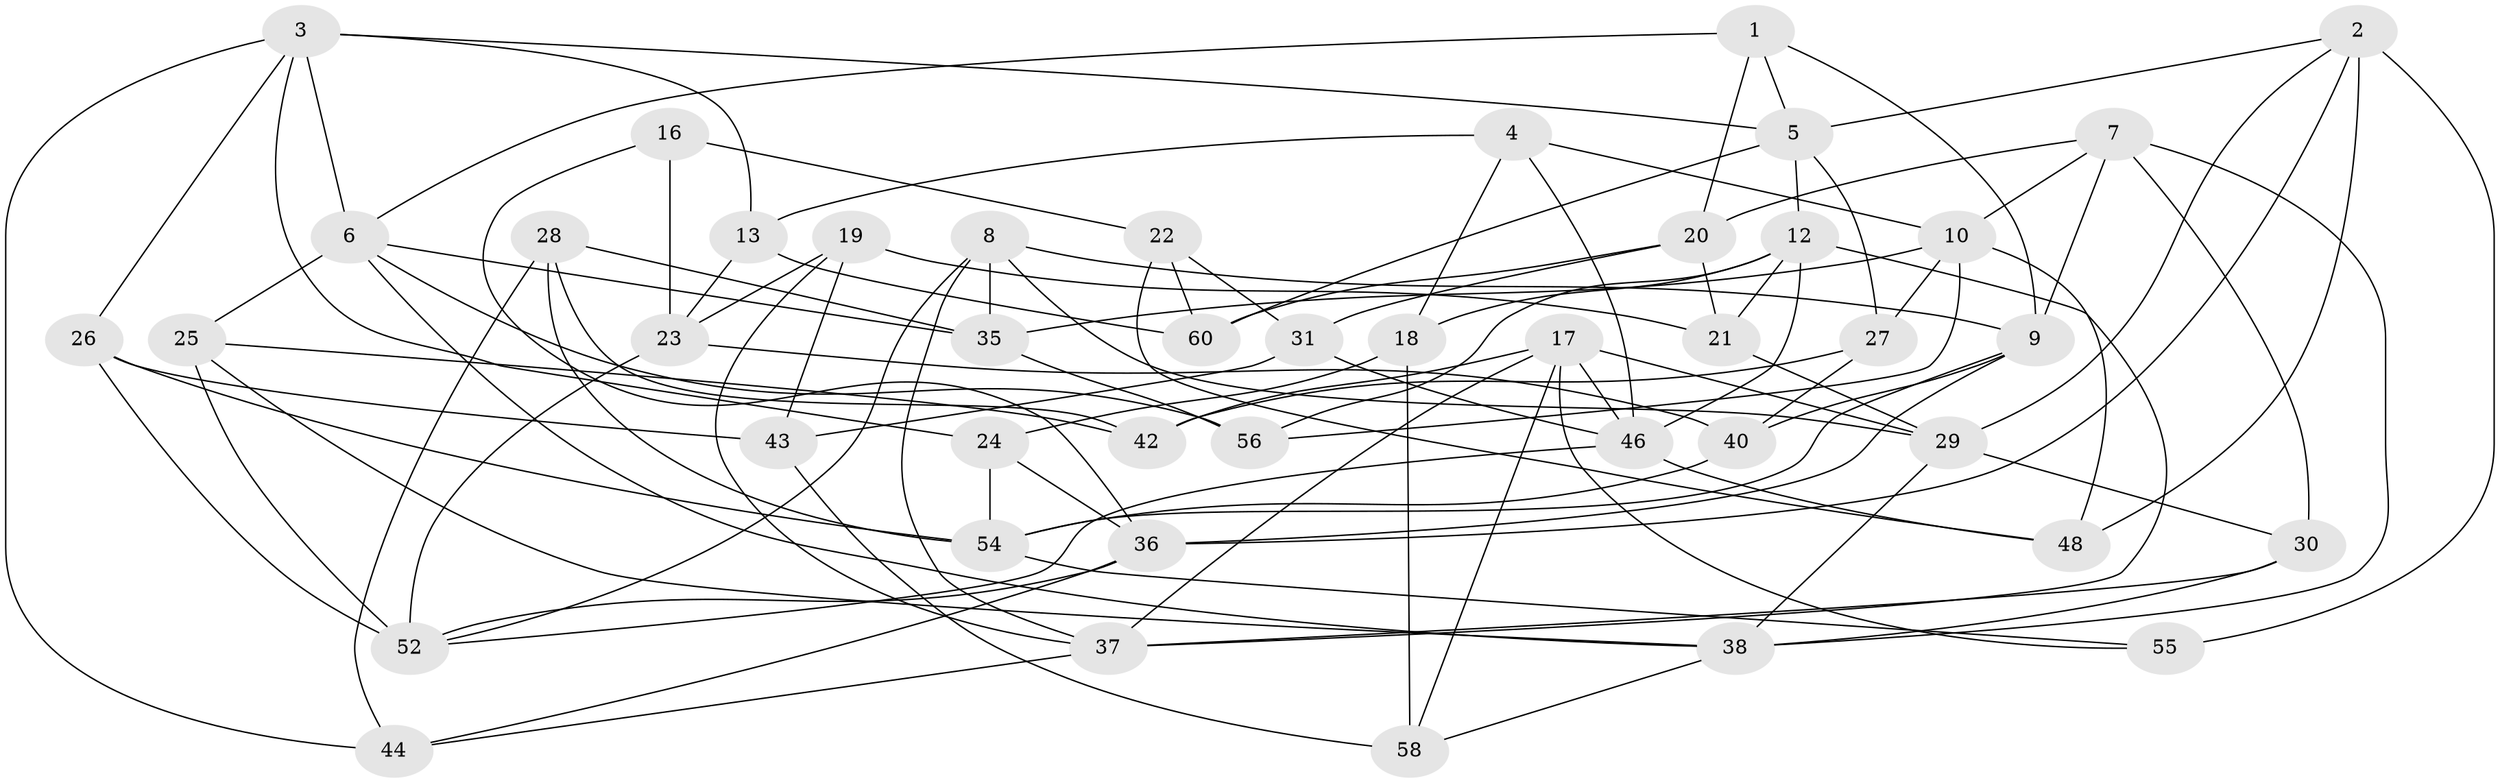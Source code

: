 // Generated by graph-tools (version 1.1) at 2025/52/02/27/25 19:52:30]
// undirected, 44 vertices, 104 edges
graph export_dot {
graph [start="1"]
  node [color=gray90,style=filled];
  1;
  2 [super="+15"];
  3 [super="+32"];
  4;
  5 [super="+64"];
  6 [super="+63"];
  7 [super="+45"];
  8 [super="+14"];
  9 [super="+11"];
  10 [super="+39"];
  12 [super="+49"];
  13;
  16;
  17 [super="+62"];
  18;
  19;
  20 [super="+33"];
  21;
  22;
  23 [super="+57"];
  24;
  25;
  26;
  27;
  28;
  29 [super="+34"];
  30;
  31;
  35 [super="+50"];
  36 [super="+53"];
  37 [super="+47"];
  38 [super="+41"];
  40;
  42;
  43;
  44;
  46 [super="+51"];
  48;
  52 [super="+59"];
  54 [super="+61"];
  55;
  56;
  58;
  60;
  1 -- 5;
  1 -- 9;
  1 -- 20;
  1 -- 6;
  2 -- 55 [weight=2];
  2 -- 5;
  2 -- 36;
  2 -- 48;
  2 -- 29;
  3 -- 5;
  3 -- 13;
  3 -- 24;
  3 -- 26;
  3 -- 44;
  3 -- 6;
  4 -- 18;
  4 -- 10;
  4 -- 13;
  4 -- 46;
  5 -- 27;
  5 -- 12;
  5 -- 60;
  6 -- 56;
  6 -- 25;
  6 -- 35;
  6 -- 38;
  7 -- 20 [weight=2];
  7 -- 38;
  7 -- 9;
  7 -- 30;
  7 -- 10;
  8 -- 37;
  8 -- 35 [weight=2];
  8 -- 52;
  8 -- 29;
  8 -- 9;
  9 -- 40;
  9 -- 36;
  9 -- 54;
  10 -- 56;
  10 -- 48;
  10 -- 27;
  10 -- 35;
  12 -- 46;
  12 -- 37;
  12 -- 56;
  12 -- 18;
  12 -- 21;
  13 -- 60;
  13 -- 23;
  16 -- 23 [weight=2];
  16 -- 22;
  16 -- 36;
  17 -- 55;
  17 -- 42;
  17 -- 46;
  17 -- 58;
  17 -- 29;
  17 -- 37;
  18 -- 58;
  18 -- 24;
  19 -- 43;
  19 -- 23;
  19 -- 37;
  19 -- 21;
  20 -- 21;
  20 -- 31;
  20 -- 60;
  21 -- 29;
  22 -- 31;
  22 -- 60;
  22 -- 48;
  23 -- 40;
  23 -- 52;
  24 -- 54;
  24 -- 36;
  25 -- 38;
  25 -- 52;
  25 -- 42;
  26 -- 43;
  26 -- 54;
  26 -- 52;
  27 -- 42;
  27 -- 40;
  28 -- 54;
  28 -- 44;
  28 -- 42;
  28 -- 35;
  29 -- 30;
  29 -- 38;
  30 -- 38;
  30 -- 37;
  31 -- 43;
  31 -- 46;
  35 -- 56;
  36 -- 44;
  36 -- 52;
  37 -- 44;
  38 -- 58;
  40 -- 54;
  43 -- 58;
  46 -- 52;
  46 -- 48;
  54 -- 55;
}
